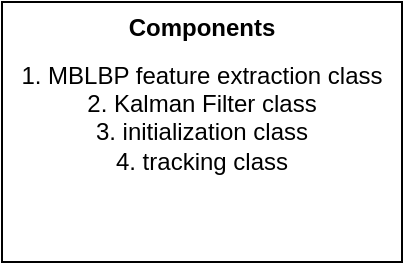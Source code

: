 <mxfile version="24.3.1" type="github">
  <diagram name="Page-1" id="0KW9mrcXPOmYRZ7bN-s6">
    <mxGraphModel dx="784" dy="400" grid="1" gridSize="10" guides="1" tooltips="1" connect="1" arrows="1" fold="1" page="1" pageScale="1" pageWidth="827" pageHeight="1169" math="0" shadow="0">
      <root>
        <mxCell id="0" />
        <mxCell id="1" parent="0" />
        <mxCell id="mf72IKmzpZca9wISiKS5-1" value="1. MBLBP feature extraction class&lt;div&gt;2. Kalman Filter class&lt;/div&gt;&lt;div&gt;3. initialization class&lt;/div&gt;&lt;div&gt;4. tracking class&lt;/div&gt;&lt;div&gt;&lt;br&gt;&lt;/div&gt;" style="rounded=0;whiteSpace=wrap;html=1;" vertex="1" parent="1">
          <mxGeometry x="50" y="170" width="200" height="130" as="geometry" />
        </mxCell>
        <mxCell id="mf72IKmzpZca9wISiKS5-2" value="&lt;b&gt;Components&lt;/b&gt;&lt;div&gt;&lt;b&gt;&lt;br&gt;&lt;/b&gt;&lt;/div&gt;" style="text;html=1;align=center;verticalAlign=middle;whiteSpace=wrap;rounded=0;" vertex="1" parent="1">
          <mxGeometry x="120" y="180" width="60" height="20" as="geometry" />
        </mxCell>
      </root>
    </mxGraphModel>
  </diagram>
</mxfile>
